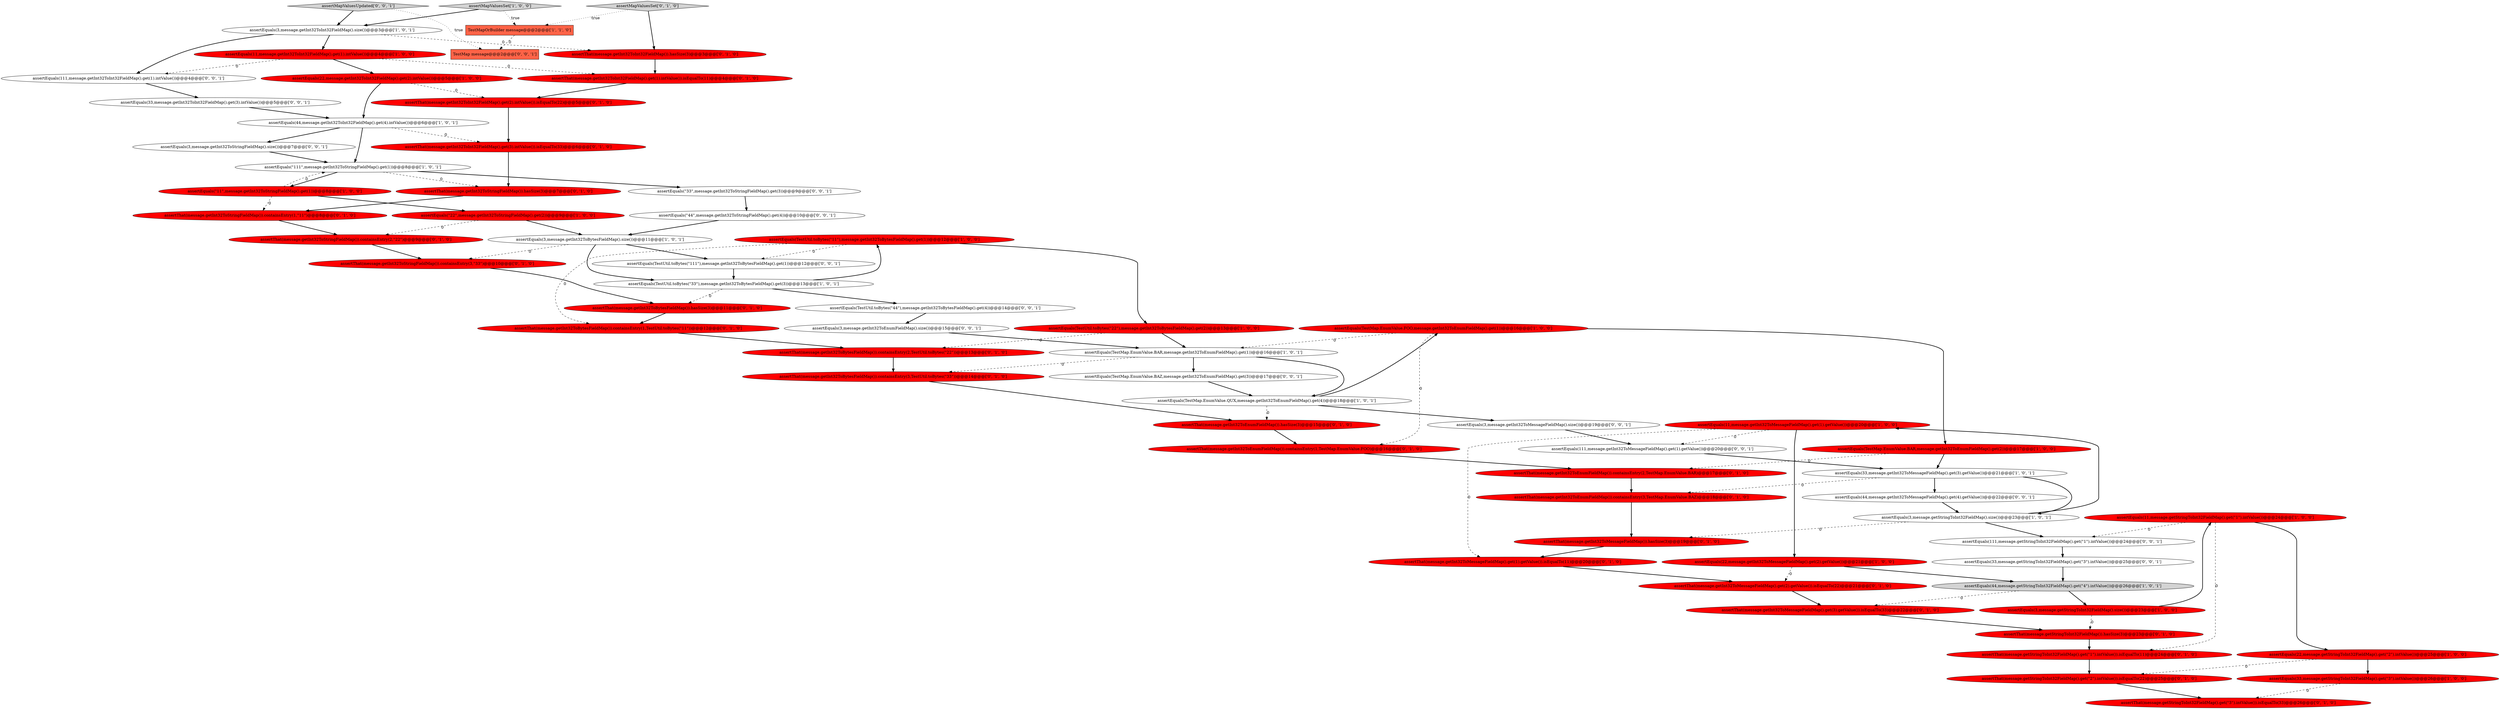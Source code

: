 digraph {
35 [style = filled, label = "assertThat(message.getStringToInt32FieldMap().get(\"3\").intValue()).isEqualTo(33)@@@26@@@['0', '1', '0']", fillcolor = red, shape = ellipse image = "AAA1AAABBB2BBB"];
12 [style = filled, label = "assertEquals(44,message.getInt32ToInt32FieldMap().get(4).intValue())@@@6@@@['1', '0', '1']", fillcolor = white, shape = ellipse image = "AAA0AAABBB1BBB"];
50 [style = filled, label = "assertMapValuesSet['0', '1', '0']", fillcolor = lightgray, shape = diamond image = "AAA0AAABBB2BBB"];
38 [style = filled, label = "assertThat(message.getInt32ToStringFieldMap()).containsEntry(2,\"22\")@@@9@@@['0', '1', '0']", fillcolor = red, shape = ellipse image = "AAA1AAABBB2BBB"];
47 [style = filled, label = "assertThat(message.getInt32ToMessageFieldMap().get(2).getValue()).isEqualTo(22)@@@21@@@['0', '1', '0']", fillcolor = red, shape = ellipse image = "AAA1AAABBB2BBB"];
16 [style = filled, label = "assertEquals(11,message.getInt32ToMessageFieldMap().get(1).getValue())@@@20@@@['1', '0', '0']", fillcolor = red, shape = ellipse image = "AAA1AAABBB1BBB"];
59 [style = filled, label = "assertEquals(TestUtil.toBytes(\"111\"),message.getInt32ToBytesFieldMap().get(1))@@@12@@@['0', '0', '1']", fillcolor = white, shape = ellipse image = "AAA0AAABBB3BBB"];
62 [style = filled, label = "assertEquals(\"33\",message.getInt32ToStringFieldMap().get(3))@@@9@@@['0', '0', '1']", fillcolor = white, shape = ellipse image = "AAA0AAABBB3BBB"];
29 [style = filled, label = "assertThat(message.getInt32ToInt32FieldMap().get(2).intValue()).isEqualTo(22)@@@5@@@['0', '1', '0']", fillcolor = red, shape = ellipse image = "AAA1AAABBB2BBB"];
64 [style = filled, label = "assertEquals(111,message.getStringToInt32FieldMap().get(\"1\").intValue())@@@24@@@['0', '0', '1']", fillcolor = white, shape = ellipse image = "AAA0AAABBB3BBB"];
54 [style = filled, label = "assertEquals(33,message.getStringToInt32FieldMap().get(\"3\").intValue())@@@25@@@['0', '0', '1']", fillcolor = white, shape = ellipse image = "AAA0AAABBB3BBB"];
5 [style = filled, label = "assertEquals(3,message.getStringToInt32FieldMap().size())@@@23@@@['1', '0', '1']", fillcolor = white, shape = ellipse image = "AAA0AAABBB1BBB"];
58 [style = filled, label = "assertEquals(44,message.getInt32ToMessageFieldMap().get(4).getValue())@@@22@@@['0', '0', '1']", fillcolor = white, shape = ellipse image = "AAA0AAABBB3BBB"];
49 [style = filled, label = "assertThat(message.getStringToInt32FieldMap().get(\"2\").intValue()).isEqualTo(22)@@@25@@@['0', '1', '0']", fillcolor = red, shape = ellipse image = "AAA1AAABBB2BBB"];
56 [style = filled, label = "assertMapValuesUpdated['0', '0', '1']", fillcolor = lightgray, shape = diamond image = "AAA0AAABBB3BBB"];
55 [style = filled, label = "assertEquals(3,message.getInt32ToEnumFieldMap().size())@@@15@@@['0', '0', '1']", fillcolor = white, shape = ellipse image = "AAA0AAABBB3BBB"];
4 [style = filled, label = "assertEquals(TestMap.EnumValue.BAR,message.getInt32ToEnumFieldMap().get(1))@@@16@@@['1', '0', '1']", fillcolor = white, shape = ellipse image = "AAA0AAABBB1BBB"];
2 [style = filled, label = "assertEquals(TestMap.EnumValue.BAR,message.getInt32ToEnumFieldMap().get(2))@@@17@@@['1', '0', '0']", fillcolor = red, shape = ellipse image = "AAA1AAABBB1BBB"];
19 [style = filled, label = "assertEquals(3,message.getInt32ToBytesFieldMap().size())@@@11@@@['1', '0', '1']", fillcolor = white, shape = ellipse image = "AAA0AAABBB1BBB"];
27 [style = filled, label = "assertThat(message.getInt32ToEnumFieldMap()).containsEntry(3,TestMap.EnumValue.BAZ)@@@18@@@['0', '1', '0']", fillcolor = red, shape = ellipse image = "AAA1AAABBB2BBB"];
25 [style = filled, label = "assertEquals(33,message.getInt32ToMessageFieldMap().get(3).getValue())@@@21@@@['1', '0', '1']", fillcolor = white, shape = ellipse image = "AAA0AAABBB1BBB"];
26 [style = filled, label = "assertThat(message.getInt32ToBytesFieldMap()).containsEntry(3,TestUtil.toBytes(\"33\"))@@@14@@@['0', '1', '0']", fillcolor = red, shape = ellipse image = "AAA1AAABBB2BBB"];
48 [style = filled, label = "assertThat(message.getInt32ToInt32FieldMap()).hasSize(3)@@@3@@@['0', '1', '0']", fillcolor = red, shape = ellipse image = "AAA1AAABBB2BBB"];
7 [style = filled, label = "assertEquals(44,message.getStringToInt32FieldMap().get(\"4\").intValue())@@@26@@@['1', '0', '1']", fillcolor = lightgray, shape = ellipse image = "AAA0AAABBB1BBB"];
0 [style = filled, label = "assertEquals(\"22\",message.getInt32ToStringFieldMap().get(2))@@@9@@@['1', '0', '0']", fillcolor = red, shape = ellipse image = "AAA1AAABBB1BBB"];
21 [style = filled, label = "TestMapOrBuilder message@@@2@@@['1', '1', '0']", fillcolor = tomato, shape = box image = "AAA0AAABBB1BBB"];
53 [style = filled, label = "assertEquals(3,message.getInt32ToMessageFieldMap().size())@@@19@@@['0', '0', '1']", fillcolor = white, shape = ellipse image = "AAA0AAABBB3BBB"];
24 [style = filled, label = "assertEquals(TestUtil.toBytes(\"22\"),message.getInt32ToBytesFieldMap().get(2))@@@13@@@['1', '0', '0']", fillcolor = red, shape = ellipse image = "AAA1AAABBB1BBB"];
52 [style = filled, label = "assertEquals(111,message.getInt32ToMessageFieldMap().get(1).getValue())@@@20@@@['0', '0', '1']", fillcolor = white, shape = ellipse image = "AAA0AAABBB3BBB"];
15 [style = filled, label = "assertEquals(22,message.getStringToInt32FieldMap().get(\"2\").intValue())@@@25@@@['1', '0', '0']", fillcolor = red, shape = ellipse image = "AAA1AAABBB1BBB"];
8 [style = filled, label = "assertEquals(\"11\",message.getInt32ToStringFieldMap().get(1))@@@8@@@['1', '0', '0']", fillcolor = red, shape = ellipse image = "AAA1AAABBB1BBB"];
42 [style = filled, label = "assertThat(message.getInt32ToEnumFieldMap()).containsEntry(1,TestMap.EnumValue.FOO)@@@16@@@['0', '1', '0']", fillcolor = red, shape = ellipse image = "AAA1AAABBB2BBB"];
66 [style = filled, label = "assertEquals(\"44\",message.getInt32ToStringFieldMap().get(4))@@@10@@@['0', '0', '1']", fillcolor = white, shape = ellipse image = "AAA0AAABBB3BBB"];
10 [style = filled, label = "assertEquals(33,message.getStringToInt32FieldMap().get(\"3\").intValue())@@@26@@@['1', '0', '0']", fillcolor = red, shape = ellipse image = "AAA1AAABBB1BBB"];
31 [style = filled, label = "assertThat(message.getInt32ToMessageFieldMap().get(1).getValue()).isEqualTo(11)@@@20@@@['0', '1', '0']", fillcolor = red, shape = ellipse image = "AAA1AAABBB2BBB"];
13 [style = filled, label = "assertMapValuesSet['1', '0', '0']", fillcolor = lightgray, shape = diamond image = "AAA0AAABBB1BBB"];
40 [style = filled, label = "assertThat(message.getInt32ToBytesFieldMap()).hasSize(3)@@@11@@@['0', '1', '0']", fillcolor = red, shape = ellipse image = "AAA1AAABBB2BBB"];
57 [style = filled, label = "assertEquals(111,message.getInt32ToInt32FieldMap().get(1).intValue())@@@4@@@['0', '0', '1']", fillcolor = white, shape = ellipse image = "AAA0AAABBB3BBB"];
9 [style = filled, label = "assertEquals(\"111\",message.getInt32ToStringFieldMap().get(1))@@@8@@@['1', '0', '1']", fillcolor = white, shape = ellipse image = "AAA0AAABBB1BBB"];
17 [style = filled, label = "assertEquals(3,message.getInt32ToInt32FieldMap().size())@@@3@@@['1', '0', '1']", fillcolor = white, shape = ellipse image = "AAA0AAABBB1BBB"];
36 [style = filled, label = "assertThat(message.getInt32ToInt32FieldMap().get(1).intValue()).isEqualTo(11)@@@4@@@['0', '1', '0']", fillcolor = red, shape = ellipse image = "AAA1AAABBB2BBB"];
44 [style = filled, label = "assertThat(message.getInt32ToStringFieldMap()).containsEntry(3,\"33\")@@@10@@@['0', '1', '0']", fillcolor = red, shape = ellipse image = "AAA1AAABBB2BBB"];
22 [style = filled, label = "assertEquals(TestMap.EnumValue.QUX,message.getInt32ToEnumFieldMap().get(4))@@@18@@@['1', '0', '1']", fillcolor = white, shape = ellipse image = "AAA0AAABBB1BBB"];
18 [style = filled, label = "assertEquals(TestUtil.toBytes(\"33\"),message.getInt32ToBytesFieldMap().get(3))@@@13@@@['1', '0', '1']", fillcolor = white, shape = ellipse image = "AAA0AAABBB1BBB"];
23 [style = filled, label = "assertEquals(22,message.getInt32ToMessageFieldMap().get(2).getValue())@@@21@@@['1', '0', '0']", fillcolor = red, shape = ellipse image = "AAA1AAABBB1BBB"];
37 [style = filled, label = "assertThat(message.getInt32ToMessageFieldMap().get(3).getValue()).isEqualTo(33)@@@22@@@['0', '1', '0']", fillcolor = red, shape = ellipse image = "AAA1AAABBB2BBB"];
34 [style = filled, label = "assertThat(message.getStringToInt32FieldMap().get(\"1\").intValue()).isEqualTo(11)@@@24@@@['0', '1', '0']", fillcolor = red, shape = ellipse image = "AAA1AAABBB2BBB"];
51 [style = filled, label = "assertEquals(33,message.getInt32ToInt32FieldMap().get(3).intValue())@@@5@@@['0', '0', '1']", fillcolor = white, shape = ellipse image = "AAA0AAABBB3BBB"];
1 [style = filled, label = "assertEquals(11,message.getInt32ToInt32FieldMap().get(1).intValue())@@@4@@@['1', '0', '0']", fillcolor = red, shape = ellipse image = "AAA1AAABBB1BBB"];
43 [style = filled, label = "assertThat(message.getInt32ToInt32FieldMap().get(3).intValue()).isEqualTo(33)@@@6@@@['0', '1', '0']", fillcolor = red, shape = ellipse image = "AAA1AAABBB2BBB"];
61 [style = filled, label = "TestMap message@@@2@@@['0', '0', '1']", fillcolor = tomato, shape = box image = "AAA0AAABBB3BBB"];
32 [style = filled, label = "assertThat(message.getInt32ToStringFieldMap()).hasSize(3)@@@7@@@['0', '1', '0']", fillcolor = red, shape = ellipse image = "AAA1AAABBB2BBB"];
14 [style = filled, label = "assertEquals(3,message.getStringToInt32FieldMap().size())@@@23@@@['1', '0', '0']", fillcolor = red, shape = ellipse image = "AAA1AAABBB1BBB"];
65 [style = filled, label = "assertEquals(3,message.getInt32ToStringFieldMap().size())@@@7@@@['0', '0', '1']", fillcolor = white, shape = ellipse image = "AAA0AAABBB3BBB"];
20 [style = filled, label = "assertEquals(11,message.getStringToInt32FieldMap().get(\"1\").intValue())@@@24@@@['1', '0', '0']", fillcolor = red, shape = ellipse image = "AAA1AAABBB1BBB"];
6 [style = filled, label = "assertEquals(TestUtil.toBytes(\"11\"),message.getInt32ToBytesFieldMap().get(1))@@@12@@@['1', '0', '0']", fillcolor = red, shape = ellipse image = "AAA1AAABBB1BBB"];
41 [style = filled, label = "assertThat(message.getInt32ToEnumFieldMap()).containsEntry(2,TestMap.EnumValue.BAR)@@@17@@@['0', '1', '0']", fillcolor = red, shape = ellipse image = "AAA1AAABBB2BBB"];
3 [style = filled, label = "assertEquals(TestMap.EnumValue.FOO,message.getInt32ToEnumFieldMap().get(1))@@@16@@@['1', '0', '0']", fillcolor = red, shape = ellipse image = "AAA1AAABBB1BBB"];
45 [style = filled, label = "assertThat(message.getInt32ToMessageFieldMap()).hasSize(3)@@@19@@@['0', '1', '0']", fillcolor = red, shape = ellipse image = "AAA1AAABBB2BBB"];
60 [style = filled, label = "assertEquals(TestMap.EnumValue.BAZ,message.getInt32ToEnumFieldMap().get(3))@@@17@@@['0', '0', '1']", fillcolor = white, shape = ellipse image = "AAA0AAABBB3BBB"];
63 [style = filled, label = "assertEquals(TestUtil.toBytes(\"44\"),message.getInt32ToBytesFieldMap().get(4))@@@14@@@['0', '0', '1']", fillcolor = white, shape = ellipse image = "AAA0AAABBB3BBB"];
30 [style = filled, label = "assertThat(message.getInt32ToStringFieldMap()).containsEntry(1,\"11\")@@@8@@@['0', '1', '0']", fillcolor = red, shape = ellipse image = "AAA1AAABBB2BBB"];
11 [style = filled, label = "assertEquals(22,message.getInt32ToInt32FieldMap().get(2).intValue())@@@5@@@['1', '0', '0']", fillcolor = red, shape = ellipse image = "AAA1AAABBB1BBB"];
28 [style = filled, label = "assertThat(message.getStringToInt32FieldMap()).hasSize(3)@@@23@@@['0', '1', '0']", fillcolor = red, shape = ellipse image = "AAA1AAABBB2BBB"];
46 [style = filled, label = "assertThat(message.getInt32ToBytesFieldMap()).containsEntry(2,TestUtil.toBytes(\"22\"))@@@13@@@['0', '1', '0']", fillcolor = red, shape = ellipse image = "AAA1AAABBB2BBB"];
39 [style = filled, label = "assertThat(message.getInt32ToBytesFieldMap()).containsEntry(1,TestUtil.toBytes(\"11\"))@@@12@@@['0', '1', '0']", fillcolor = red, shape = ellipse image = "AAA1AAABBB2BBB"];
33 [style = filled, label = "assertThat(message.getInt32ToEnumFieldMap()).hasSize(3)@@@15@@@['0', '1', '0']", fillcolor = red, shape = ellipse image = "AAA1AAABBB2BBB"];
42->41 [style = bold, label=""];
15->10 [style = bold, label=""];
37->28 [style = bold, label=""];
16->31 [style = dashed, label="0"];
38->44 [style = bold, label=""];
36->29 [style = bold, label=""];
60->22 [style = bold, label=""];
47->37 [style = bold, label=""];
45->31 [style = bold, label=""];
17->48 [style = dashed, label="0"];
12->9 [style = bold, label=""];
0->38 [style = dashed, label="0"];
7->14 [style = bold, label=""];
12->43 [style = dashed, label="0"];
8->0 [style = bold, label=""];
13->17 [style = bold, label=""];
63->55 [style = bold, label=""];
56->61 [style = dotted, label="true"];
13->21 [style = dotted, label="true"];
33->42 [style = bold, label=""];
25->58 [style = bold, label=""];
27->45 [style = bold, label=""];
65->9 [style = bold, label=""];
1->57 [style = dashed, label="0"];
29->43 [style = bold, label=""];
8->30 [style = dashed, label="0"];
2->41 [style = dashed, label="0"];
2->25 [style = bold, label=""];
20->15 [style = bold, label=""];
14->20 [style = bold, label=""];
19->18 [style = bold, label=""];
57->51 [style = bold, label=""];
0->19 [style = bold, label=""];
53->52 [style = bold, label=""];
24->46 [style = dashed, label="0"];
43->32 [style = bold, label=""];
11->12 [style = bold, label=""];
4->26 [style = dashed, label="0"];
9->8 [style = bold, label=""];
3->4 [style = dashed, label="0"];
1->11 [style = bold, label=""];
6->59 [style = dashed, label="0"];
12->65 [style = bold, label=""];
3->2 [style = bold, label=""];
20->34 [style = dashed, label="0"];
5->45 [style = dashed, label="0"];
21->61 [style = dashed, label="0"];
59->18 [style = bold, label=""];
23->7 [style = bold, label=""];
31->47 [style = bold, label=""];
4->22 [style = bold, label=""];
10->35 [style = dashed, label="0"];
18->40 [style = dashed, label="0"];
16->52 [style = dashed, label="0"];
39->46 [style = bold, label=""];
41->27 [style = bold, label=""];
54->7 [style = bold, label=""];
17->1 [style = bold, label=""];
49->35 [style = bold, label=""];
14->28 [style = dashed, label="0"];
34->49 [style = bold, label=""];
51->12 [style = bold, label=""];
22->33 [style = dashed, label="0"];
6->24 [style = bold, label=""];
16->23 [style = bold, label=""];
50->21 [style = dotted, label="true"];
50->48 [style = bold, label=""];
62->66 [style = bold, label=""];
32->30 [style = bold, label=""];
19->59 [style = bold, label=""];
66->19 [style = bold, label=""];
9->32 [style = dashed, label="0"];
5->16 [style = bold, label=""];
8->9 [style = dashed, label="0"];
40->39 [style = bold, label=""];
18->6 [style = bold, label=""];
25->27 [style = dashed, label="0"];
25->5 [style = bold, label=""];
30->38 [style = bold, label=""];
48->36 [style = bold, label=""];
28->34 [style = bold, label=""];
4->60 [style = bold, label=""];
20->64 [style = dashed, label="0"];
44->40 [style = bold, label=""];
11->29 [style = dashed, label="0"];
9->62 [style = bold, label=""];
64->54 [style = bold, label=""];
56->17 [style = bold, label=""];
17->57 [style = bold, label=""];
18->63 [style = bold, label=""];
19->44 [style = dashed, label="0"];
22->3 [style = bold, label=""];
24->4 [style = bold, label=""];
46->26 [style = bold, label=""];
22->53 [style = bold, label=""];
52->25 [style = bold, label=""];
55->4 [style = bold, label=""];
1->36 [style = dashed, label="0"];
23->47 [style = dashed, label="0"];
15->49 [style = dashed, label="0"];
58->5 [style = bold, label=""];
7->37 [style = dashed, label="0"];
26->33 [style = bold, label=""];
3->42 [style = dashed, label="0"];
5->64 [style = bold, label=""];
6->39 [style = dashed, label="0"];
}
